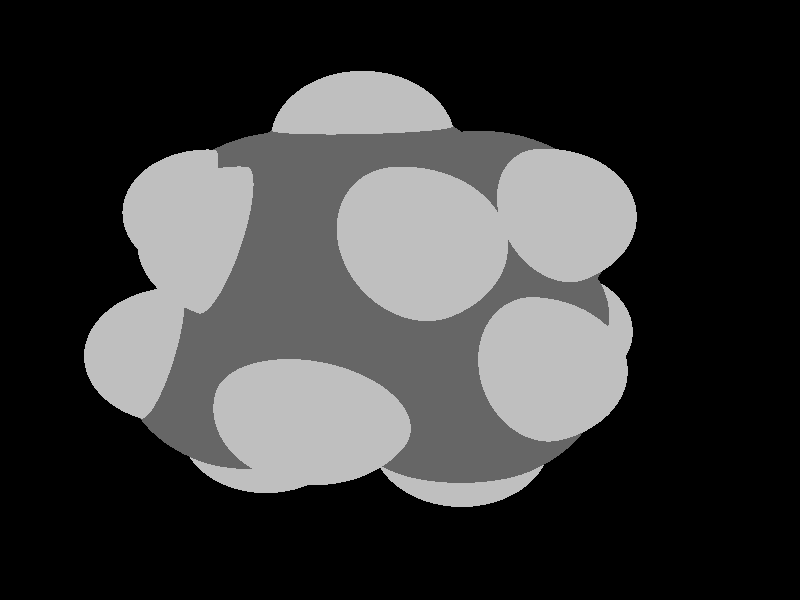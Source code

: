 global_settings {
	ambient_light rgb <0.200000002980232, 0.200000002980232, 0.200000002980232>
	max_trace_level 15
}

background { color rgb <0,0,0> }

camera {
	perspective
	location <-8.50866523524393, -8.87260287696442, -6.49566305704138>
	angle 40
	up <-0.780187613228232, 0.391585112146279, 0.48782003660225>
	right <0.112092550680978, -0.679693790739734, 0.724880411455354> * 1
	direction <0.615420627089365, 0.620223710265286, 0.486394902294109> }

light_source {
	<-28.0833291267761, -23.3146787152755, 11.3966184781845>
	color rgb <1, 1, 1>
	fade_distance 52.4002388544174
	fade_power 0
	spotlight
	area_light <20, 0, 0>, <0, 0, 20>, 20, 20
	circular
	orient
	point_at <28.0833291267761, 23.3146787152755, -11.3966184781845>
}

light_source {
	<-8.59612944881929, 29.5531182162089, 0.124899457798579>
	color rgb <0.300000011920929, 0.300000011920929, 0.300000011920929> shadowless
	fade_distance 52.4002388544174
	fade_power 0
	parallel
	point_at <8.59612944881929, -29.5531182162089, -0.124899457798579>
}

#default {
	finish {ambient 0.5 diffuse 1 specular 0.2 roughness .01 metallic 1}
}

union {
cylinder {
	<0.7475, -0.7409, 1.1105>, 	<0.71095, -1.18415, 0.4881>, 0.075
	pigment { rgbt <0.400000005960464, 0.400000005960464, 0.400000005960464, 0> }
}
cylinder {
	<0.71095, -1.18415, 0.4881>, 	<0.6744, -1.6274, -0.1343>, 0.075
	pigment { rgbt <0.400000005960464, 0.400000005960464, 0.400000005960464, 0> }
}
cylinder {
	<0.6744, -1.6274, -0.1343>, 	<0.30065, -1.25695, -0.6896>, 0.075
	pigment { rgbt <0.400000005960464, 0.400000005960464, 0.400000005960464, 0> }
}
cylinder {
	<0.30065, -1.25695, -0.6896>, 	<-0.0731, -0.8865, -1.2449>, 0.075
	pigment { rgbt <0.400000005960464, 0.400000005960464, 0.400000005960464, 0> }
}
cylinder {
	<-0.0731, -0.8865, -1.2449>, 	<-0.78135, -0.72005, -1.00845>, 0.075
	pigment { rgbt <0.400000005960464, 0.400000005960464, 0.400000005960464, 0> }
}
cylinder {
	<-0.78135, -0.72005, -1.00845>, 	<-1.4896, -0.5536, -0.772>, 0.075
	pigment { rgbt <0.400000005960464, 0.400000005960464, 0.400000005960464, 0> }
}
cylinder {
	<-1.4896, -0.5536, -0.772>, 	<-1.45305, -0.11035, -0.14955>, 0.075
	pigment { rgbt <0.400000005960464, 0.400000005960464, 0.400000005960464, 0> }
}
cylinder {
	<-1.45305, -0.11035, -0.14955>, 	<-1.4165, 0.3329, 0.4729>, 0.075
	pigment { rgbt <0.400000005960464, 0.400000005960464, 0.400000005960464, 0> }
}
cylinder {
	<-1.4165, 0.3329, 0.4729>, 	<-1.04545, 0.98015, 0.3036>, 0.075
	pigment { rgbt <0.400000005960464, 0.400000005960464, 0.400000005960464, 0> }
}
cylinder {
	<-1.04545, 0.98015, 0.3036>, 	<-0.6744, 1.6274, 0.1343>, 0.075
	pigment { rgbt <0.400000005960464, 0.400000005960464, 0.400000005960464, 0> }
}
cylinder {
	<-0.6744, 1.6274, 0.1343>, 	<0.03385, 1.4609, -0.1021>, 0.075
	pigment { rgbt <0.400000005960464, 0.400000005960464, 0.400000005960464, 0> }
}
cylinder {
	<0.03385, 1.4609, -0.1021>, 	<0.7421, 1.2944, -0.3385>, 0.075
	pigment { rgbt <0.400000005960464, 0.400000005960464, 0.400000005960464, 0> }
}
cylinder {
	<0.7421, 1.2944, -0.3385>, 	<1.11585, 0.924, 0.21675>, 0.075
	pigment { rgbt <0.400000005960464, 0.400000005960464, 0.400000005960464, 0> }
}
cylinder {
	<1.11585, 0.924, 0.21675>, 	<1.4896, 0.5536, 0.772>, 0.075
	pigment { rgbt <0.400000005960464, 0.400000005960464, 0.400000005960464, 0> }
}
cylinder {
	<0.7475, -0.7409, 1.1105>, 	<1.11855, -0.09365, 0.94125>, 0.075
	pigment { rgbt <0.400000005960464, 0.400000005960464, 0.400000005960464, 0> }
}
cylinder {
	<1.11855, -0.09365, 0.94125>, 	<1.4896, 0.5536, 0.772>, 0.075
	pigment { rgbt <0.400000005960464, 0.400000005960464, 0.400000005960464, 0> }
}
cylinder {
	<0.7421, 1.2944, -0.3385>, 	<0.70555, 0.85115, -0.96095>, 0.075
	pigment { rgbt <0.400000005960464, 0.400000005960464, 0.400000005960464, 0> }
}
cylinder {
	<0.70555, 0.85115, -0.96095>, 	<0.669, 0.4079, -1.5834>, 0.075
	pigment { rgbt <0.400000005960464, 0.400000005960464, 0.400000005960464, 0> }
}
cylinder {
	<-0.0731, -0.8865, -1.2449>, 	<0.29795, -0.2393, -1.41415>, 0.075
	pigment { rgbt <0.400000005960464, 0.400000005960464, 0.400000005960464, 0> }
}
cylinder {
	<0.29795, -0.2393, -1.41415>, 	<0.669, 0.4079, -1.5834>, 0.075
	pigment { rgbt <0.400000005960464, 0.400000005960464, 0.400000005960464, 0> }
}
cylinder {
	<-1.4165, 0.3329, 0.4729>, 	<-1.04275, -0.0375, 1.02815>, 0.075
	pigment { rgbt <0.400000005960464, 0.400000005960464, 0.400000005960464, 0> }
}
cylinder {
	<-1.04275, -0.0375, 1.02815>, 	<-0.669, -0.4079, 1.5834>, 0.075
	pigment { rgbt <0.400000005960464, 0.400000005960464, 0.400000005960464, 0> }
}
cylinder {
	<0.7475, -0.7409, 1.1105>, 	<0.03925, -0.5744, 1.34695>, 0.075
	pigment { rgbt <0.400000005960464, 0.400000005960464, 0.400000005960464, 0> }
}
cylinder {
	<0.03925, -0.5744, 1.34695>, 	<-0.669, -0.4079, 1.5834>, 0.075
	pigment { rgbt <0.400000005960464, 0.400000005960464, 0.400000005960464, 0> }
}
cylinder {
	<0.7475, -0.7409, 1.1105>, 	<1.07310598867705, -1.06363209544366, 1.59429240984279>, 0.075
	pigment { rgbt <0.400000005960464, 0.400000005960464, 0.400000005960464, 0> }
}
cylinder {
	<1.07310598867705, -1.06363209544366, 1.59429240984279>, 	<1.28, -1.2687, 1.9017>, 0.075
	pigment { rgbt <0.75, 0.75, 0.75, 0> }
}
cylinder {
	<0.6744, -1.6274, -0.1343>, 	<1.29143469700429, -1.77244075922051, -0.340304349837226>, 0.075
	pigment { rgbt <0.400000005960464, 0.400000005960464, 0.400000005960464, 0> }
}
cylinder {
	<1.29143469700429, -1.77244075922051, -0.340304349837226>, 	<1.6835, -1.8646, -0.4712>, 0.075
	pigment { rgbt <0.75, 0.75, 0.75, 0> }
}
cylinder {
	<0.6744, -1.6274, -0.1343>, 	<0.35111826509116, -2.19129335338175, 0.0131854444108421>, 0.075
	pigment { rgbt <0.400000005960464, 0.400000005960464, 0.400000005960464, 0> }
}
cylinder {
	<0.35111826509116, -2.19129335338175, 0.0131854444108421>, 	<0.1457, -2.5496, 0.1069>, 0.075
	pigment { rgbt <0.75, 0.75, 0.75, 0> }
}
cylinder {
	<-0.0731, -0.8865, -1.2449>, 	<-0.104896484446885, -1.27270499185871, -1.78715235399034>, 0.075
	pigment { rgbt <0.400000005960464, 0.400000005960464, 0.400000005960464, 0> }
}
cylinder {
	<-0.104896484446885, -1.27270499185871, -1.78715235399034>, 	<-0.1251, -1.5181, -2.1317>, 0.075
	pigment { rgbt <0.75, 0.75, 0.75, 0> }
}
cylinder {
	<-1.4896, -0.5536, -0.772>, 	<-1.81520994146997, -0.230863986651921, -1.25573713558102>, 0.075
	pigment { rgbt <0.400000005960464, 0.400000005960464, 0.400000005960464, 0> }
}
cylinder {
	<-1.81520994146997, -0.230863986651921, -1.25573713558102>, 	<-2.0221, -0.0258, -1.5631>, 0.075
	pigment { rgbt <0.75, 0.75, 0.75, 0> }
}
cylinder {
	<-1.4896, -0.5536, -0.772>, 	<-1.81282321012481, -1.11749792731196, -0.624513359284706>, 0.075
	pigment { rgbt <0.400000005960464, 0.400000005960464, 0.400000005960464, 0> }
}
cylinder {
	<-1.81282321012481, -1.11749792731196, -0.624513359284706>, 	<-2.0182, -1.4758, -0.5308>, 0.075
	pigment { rgbt <0.75, 0.75, 0.75, 0> }
}
cylinder {
	<-1.4165, 0.3329, 0.4729>, 	<-2.03353469700429, 0.47794075922051, 0.678904349837226>, 0.075
	pigment { rgbt <0.400000005960464, 0.400000005960464, 0.400000005960464, 0> }
}
cylinder {
	<-2.03353469700429, 0.47794075922051, 0.678904349837226>, 	<-2.4256, 0.5701, 0.8098>, 0.075
	pigment { rgbt <0.75, 0.75, 0.75, 0> }
}
cylinder {
	<-0.6744, 1.6274, 0.1343>, 	<-1.00000994146997, 1.95013601334808, -0.349437135581025>, 0.075
	pigment { rgbt <0.400000005960464, 0.400000005960464, 0.400000005960464, 0> }
}
cylinder {
	<-1.00000994146997, 1.95013601334808, -0.349437135581025>, 	<-1.2069, 2.1552, -0.6568>, 0.075
	pigment { rgbt <0.75, 0.75, 0.75, 0> }
}
cylinder {
	<-0.6744, 1.6274, 0.1343>, 	<-0.642542518707623, 2.01354202372622, 0.676610943535685>, 0.075
	pigment { rgbt <0.400000005960464, 0.400000005960464, 0.400000005960464, 0> }
}
cylinder {
	<-0.642542518707623, 2.01354202372622, 0.676610943535685>, 	<-0.6223, 2.2589, 1.0212>, 0.075
	pigment { rgbt <0.75, 0.75, 0.75, 0> }
}
cylinder {
	<0.7421, 1.2944, -0.3385>, 	<1.06538173490884, 1.85829335338175, -0.485985444410842>, 0.075
	pigment { rgbt <0.400000005960464, 0.400000005960464, 0.400000005960464, 0> }
}
cylinder {
	<1.06538173490884, 1.85829335338175, -0.485985444410842>, 	<1.2708, 2.2166, -0.5797>, 0.075
	pigment { rgbt <0.75, 0.75, 0.75, 0> }
}
cylinder {
	<1.4896, 0.5536, 0.772>, 	<1.52139679260752, 0.939747587147033, 1.31425760931431>, 0.075
	pigment { rgbt <0.400000005960464, 0.400000005960464, 0.400000005960464, 0> }
}
cylinder {
	<1.52139679260752, 0.939747587147033, 1.31425760931431>, 	<1.5416, 1.1851, 1.6588>, 0.075
	pigment { rgbt <0.75, 0.75, 0.75, 0> }
}
cylinder {
	<1.4896, 0.5536, 0.772>, 	<2.10663469700429, 0.40855924077949, 0.565995650162774>, 0.075
	pigment { rgbt <0.400000005960464, 0.400000005960464, 0.400000005960464, 0> }
}
cylinder {
	<2.10663469700429, 0.40855924077949, 0.565995650162774>, 	<2.4987, 0.3164, 0.4351>, 0.075
	pigment { rgbt <0.75, 0.75, 0.75, 0> }
}
cylinder {
	<0.669, 0.4079, -1.5834>, 	<1.28603694241346, 0.262919860225714, -1.7894050994937>, 0.075
	pigment { rgbt <0.400000005960464, 0.400000005960464, 0.400000005960464, 0> }
}
cylinder {
	<1.28603694241346, 0.262919860225714, -1.7894050994937>, 	<1.6781, 0.1708, -1.9203>, 0.075
	pigment { rgbt <0.75, 0.75, 0.75, 0> }
}
cylinder {
	<0.669, 0.4079, -1.5834>, 	<0.343396648160866, 0.730690628048599, -2.06718849197206>, 0.075
	pigment { rgbt <0.400000005960464, 0.400000005960464, 0.400000005960464, 0> }
}
cylinder {
	<0.343396648160866, 0.730690628048599, -2.06718849197206>, 	<0.1365, 0.9358, -2.3746>, 0.075
	pigment { rgbt <0.75, 0.75, 0.75, 0> }
}
cylinder {
	<-0.669, -0.4079, 1.5834>, 	<-0.99228173490884, -0.971793353381752, 1.73088544441084>, 0.075
	pigment { rgbt <0.400000005960464, 0.400000005960464, 0.400000005960464, 0> }
}
cylinder {
	<-0.99228173490884, -0.971793353381752, 1.73088544441084>, 	<-1.1977, -1.3301, 1.8246>, 0.075
	pigment { rgbt <0.75, 0.75, 0.75, 0> }
}
cylinder {
	<-0.669, -0.4079, 1.5834>, 	<-0.637203640111107, -0.0217576678877641, 2.12571137664346>, 0.075
	pigment { rgbt <0.400000005960464, 0.400000005960464, 0.400000005960464, 0> }
}
cylinder {
	<-0.637203640111107, -0.0217576678877641, 2.12571137664346>, 	<-0.617, 0.2236, 2.4703>, 0.075
	pigment { rgbt <0.75, 0.75, 0.75, 0> }
}
sphere {
	<0.7475, -0.7409, 1.1105>, 0.4104
	pigment { rgbt <0.400000005960464, 0.400000005960464, 0.400000005960464,0> }
}
sphere {
	<0.6744, -1.6274, -0.1343>, 0.4104
	pigment { rgbt <0.400000005960464, 0.400000005960464, 0.400000005960464,0> }
}
sphere {
	<-0.0731, -0.8865, -1.2449>, 0.4104
	pigment { rgbt <0.400000005960464, 0.400000005960464, 0.400000005960464,0> }
}
sphere {
	<-1.4896, -0.5536, -0.772>, 0.4104
	pigment { rgbt <0.400000005960464, 0.400000005960464, 0.400000005960464,0> }
}
sphere {
	<-1.4165, 0.3329, 0.4729>, 0.4104
	pigment { rgbt <0.400000005960464, 0.400000005960464, 0.400000005960464,0> }
}
sphere {
	<-0.6744, 1.6274, 0.1343>, 0.4104
	pigment { rgbt <0.400000005960464, 0.400000005960464, 0.400000005960464,0> }
}
sphere {
	<0.7421, 1.2944, -0.3385>, 0.4104
	pigment { rgbt <0.400000005960464, 0.400000005960464, 0.400000005960464,0> }
}
sphere {
	<1.4896, 0.5536, 0.772>, 0.4104
	pigment { rgbt <0.400000005960464, 0.400000005960464, 0.400000005960464,0> }
}
sphere {
	<0.669, 0.4079, -1.5834>, 0.4104
	pigment { rgbt <0.400000005960464, 0.400000005960464, 0.400000005960464,0> }
}
sphere {
	<-0.669, -0.4079, 1.5834>, 0.4104
	pigment { rgbt <0.400000005960464, 0.400000005960464, 0.400000005960464,0> }
}
sphere {
	<1.28, -1.2687, 1.9017>, 0.1674
	pigment { rgbt <0.75, 0.75, 0.75,0> }
}
sphere {
	<1.6835, -1.8646, -0.4712>, 0.1674
	pigment { rgbt <0.75, 0.75, 0.75,0> }
}
sphere {
	<0.1457, -2.5496, 0.1069>, 0.1674
	pigment { rgbt <0.75, 0.75, 0.75,0> }
}
sphere {
	<-0.1251, -1.5181, -2.1317>, 0.1674
	pigment { rgbt <0.75, 0.75, 0.75,0> }
}
sphere {
	<-2.0221, -0.0258, -1.5631>, 0.1674
	pigment { rgbt <0.75, 0.75, 0.75,0> }
}
sphere {
	<-2.0182, -1.4758, -0.5308>, 0.1674
	pigment { rgbt <0.75, 0.75, 0.75,0> }
}
sphere {
	<-2.4256, 0.5701, 0.8098>, 0.1674
	pigment { rgbt <0.75, 0.75, 0.75,0> }
}
sphere {
	<-1.2069, 2.1552, -0.6568>, 0.1674
	pigment { rgbt <0.75, 0.75, 0.75,0> }
}
sphere {
	<-0.6223, 2.2589, 1.0212>, 0.1674
	pigment { rgbt <0.75, 0.75, 0.75,0> }
}
sphere {
	<1.2708, 2.2166, -0.5797>, 0.1674
	pigment { rgbt <0.75, 0.75, 0.75,0> }
}
sphere {
	<1.5416, 1.1851, 1.6588>, 0.1674
	pigment { rgbt <0.75, 0.75, 0.75,0> }
}
sphere {
	<2.4987, 0.3164, 0.4351>, 0.1674
	pigment { rgbt <0.75, 0.75, 0.75,0> }
}
sphere {
	<1.6781, 0.1708, -1.9203>, 0.1674
	pigment { rgbt <0.75, 0.75, 0.75,0> }
}
sphere {
	<0.1365, 0.9358, -2.3746>, 0.1674
	pigment { rgbt <0.75, 0.75, 0.75,0> }
}
sphere {
	<-1.1977, -1.3301, 1.8246>, 0.1674
	pigment { rgbt <0.75, 0.75, 0.75,0> }
}
sphere {
	<-0.617, 0.2236, 2.4703>, 0.1674
	pigment { rgbt <0.75, 0.75, 0.75,0> }
}
}
merge {
}
union {
}
merge {
sphere {
	<0.7475, -0.7409, 1.1105>, 1.69983
	pigment { rgbt <0, 0, 0,0> }
}
sphere {
	<0.6744, -1.6274, -0.1343>, 1.69983
	pigment { rgbt <0, 0, 0,0> }
}
sphere {
	<-0.0731, -0.8865, -1.2449>, 1.69983
	pigment { rgbt <0, 0, 0,0> }
}
sphere {
	<-1.4896, -0.5536, -0.772>, 1.69983
	pigment { rgbt <0, 0, 0,0> }
}
sphere {
	<-1.4165, 0.3329, 0.4729>, 1.69983
	pigment { rgbt <0, 0, 0,0> }
}
sphere {
	<-0.6744, 1.6274, 0.1343>, 1.69983
	pigment { rgbt <0, 0, 0,0> }
}
sphere {
	<0.7421, 1.2944, -0.3385>, 1.69983
	pigment { rgbt <0, 0, 0,0> }
}
sphere {
	<1.4896, 0.5536, 0.772>, 1.69983
	pigment { rgbt <0, 0, 0,0> }
}
sphere {
	<0.669, 0.4079, -1.5834>, 1.69983
	pigment { rgbt <0, 0, 0,0> }
}
sphere {
	<-0.669, -0.4079, 1.5834>, 1.69983
	pigment { rgbt <0, 0, 0,0> }
}
sphere {
	<1.28, -1.2687, 1.9017>, 1.09989
	pigment { rgbt <0, 0, 0,0> }
}
sphere {
	<1.6835, -1.8646, -0.4712>, 1.09989
	pigment { rgbt <0, 0, 0,0> }
}
sphere {
	<0.1457, -2.5496, 0.1069>, 1.09989
	pigment { rgbt <0, 0, 0,0> }
}
sphere {
	<-0.1251, -1.5181, -2.1317>, 1.09989
	pigment { rgbt <0, 0, 0,0> }
}
sphere {
	<-2.0221, -0.0258, -1.5631>, 1.09989
	pigment { rgbt <0, 0, 0,0> }
}
sphere {
	<-2.0182, -1.4758, -0.5308>, 1.09989
	pigment { rgbt <0, 0, 0,0> }
}
sphere {
	<-2.4256, 0.5701, 0.8098>, 1.09989
	pigment { rgbt <0, 0, 0,0> }
}
sphere {
	<-1.2069, 2.1552, -0.6568>, 1.09989
	pigment { rgbt <0, 0, 0,0> }
}
sphere {
	<-0.6223, 2.2589, 1.0212>, 1.09989
	pigment { rgbt <0, 0, 0,0> }
}
sphere {
	<1.2708, 2.2166, -0.5797>, 1.09989
	pigment { rgbt <0, 0, 0,0> }
}
sphere {
	<1.5416, 1.1851, 1.6588>, 1.09989
	pigment { rgbt <0, 0, 0,0> }
}
sphere {
	<2.4987, 0.3164, 0.4351>, 1.09989
	pigment { rgbt <0, 0, 0,0> }
}
sphere {
	<1.6781, 0.1708, -1.9203>, 1.09989
	pigment { rgbt <0, 0, 0,0> }
}
sphere {
	<0.1365, 0.9358, -2.3746>, 1.09989
	pigment { rgbt <0, 0, 0,0> }
}
sphere {
	<-1.1977, -1.3301, 1.8246>, 1.09989
	pigment { rgbt <0, 0, 0,0> }
}
sphere {
	<-0.617, 0.2236, 2.4703>, 1.09989
	pigment { rgbt <0, 0, 0,0> }
}
sphere {
	<0.7475, -0.7409, 1.1105>, 1.7
	pigment { rgbt <0.400000005960464, 0.400000005960464, 0.400000005960464,0.350000023841858> }
}
sphere {
	<0.6744, -1.6274, -0.1343>, 1.7
	pigment { rgbt <0.400000005960464, 0.400000005960464, 0.400000005960464,0.350000023841858> }
}
sphere {
	<-0.0731, -0.8865, -1.2449>, 1.7
	pigment { rgbt <0.400000005960464, 0.400000005960464, 0.400000005960464,0.350000023841858> }
}
sphere {
	<-1.4896, -0.5536, -0.772>, 1.7
	pigment { rgbt <0.400000005960464, 0.400000005960464, 0.400000005960464,0.350000023841858> }
}
sphere {
	<-1.4165, 0.3329, 0.4729>, 1.7
	pigment { rgbt <0.400000005960464, 0.400000005960464, 0.400000005960464,0.350000023841858> }
}
sphere {
	<-0.6744, 1.6274, 0.1343>, 1.7
	pigment { rgbt <0.400000005960464, 0.400000005960464, 0.400000005960464,0.350000023841858> }
}
sphere {
	<0.7421, 1.2944, -0.3385>, 1.7
	pigment { rgbt <0.400000005960464, 0.400000005960464, 0.400000005960464,0.350000023841858> }
}
sphere {
	<1.4896, 0.5536, 0.772>, 1.7
	pigment { rgbt <0.400000005960464, 0.400000005960464, 0.400000005960464,0.350000023841858> }
}
sphere {
	<0.669, 0.4079, -1.5834>, 1.7
	pigment { rgbt <0.400000005960464, 0.400000005960464, 0.400000005960464,0.350000023841858> }
}
sphere {
	<-0.669, -0.4079, 1.5834>, 1.7
	pigment { rgbt <0.400000005960464, 0.400000005960464, 0.400000005960464,0.350000023841858> }
}
sphere {
	<1.28, -1.2687, 1.9017>, 1.1
	pigment { rgbt <0.75, 0.75, 0.75,0.350000023841858> }
}
sphere {
	<1.6835, -1.8646, -0.4712>, 1.1
	pigment { rgbt <0.75, 0.75, 0.75,0.350000023841858> }
}
sphere {
	<0.1457, -2.5496, 0.1069>, 1.1
	pigment { rgbt <0.75, 0.75, 0.75,0.350000023841858> }
}
sphere {
	<-0.1251, -1.5181, -2.1317>, 1.1
	pigment { rgbt <0.75, 0.75, 0.75,0.350000023841858> }
}
sphere {
	<-2.0221, -0.0258, -1.5631>, 1.1
	pigment { rgbt <0.75, 0.75, 0.75,0.350000023841858> }
}
sphere {
	<-2.0182, -1.4758, -0.5308>, 1.1
	pigment { rgbt <0.75, 0.75, 0.75,0.350000023841858> }
}
sphere {
	<-2.4256, 0.5701, 0.8098>, 1.1
	pigment { rgbt <0.75, 0.75, 0.75,0.350000023841858> }
}
sphere {
	<-1.2069, 2.1552, -0.6568>, 1.1
	pigment { rgbt <0.75, 0.75, 0.75,0.350000023841858> }
}
sphere {
	<-0.6223, 2.2589, 1.0212>, 1.1
	pigment { rgbt <0.75, 0.75, 0.75,0.350000023841858> }
}
sphere {
	<1.2708, 2.2166, -0.5797>, 1.1
	pigment { rgbt <0.75, 0.75, 0.75,0.350000023841858> }
}
sphere {
	<1.5416, 1.1851, 1.6588>, 1.1
	pigment { rgbt <0.75, 0.75, 0.75,0.350000023841858> }
}
sphere {
	<2.4987, 0.3164, 0.4351>, 1.1
	pigment { rgbt <0.75, 0.75, 0.75,0.350000023841858> }
}
sphere {
	<1.6781, 0.1708, -1.9203>, 1.1
	pigment { rgbt <0.75, 0.75, 0.75,0.350000023841858> }
}
sphere {
	<0.1365, 0.9358, -2.3746>, 1.1
	pigment { rgbt <0.75, 0.75, 0.75,0.350000023841858> }
}
sphere {
	<-1.1977, -1.3301, 1.8246>, 1.1
	pigment { rgbt <0.75, 0.75, 0.75,0.350000023841858> }
}
sphere {
	<-0.617, 0.2236, 2.4703>, 1.1
	pigment { rgbt <0.75, 0.75, 0.75,0.350000023841858> }
}
}
